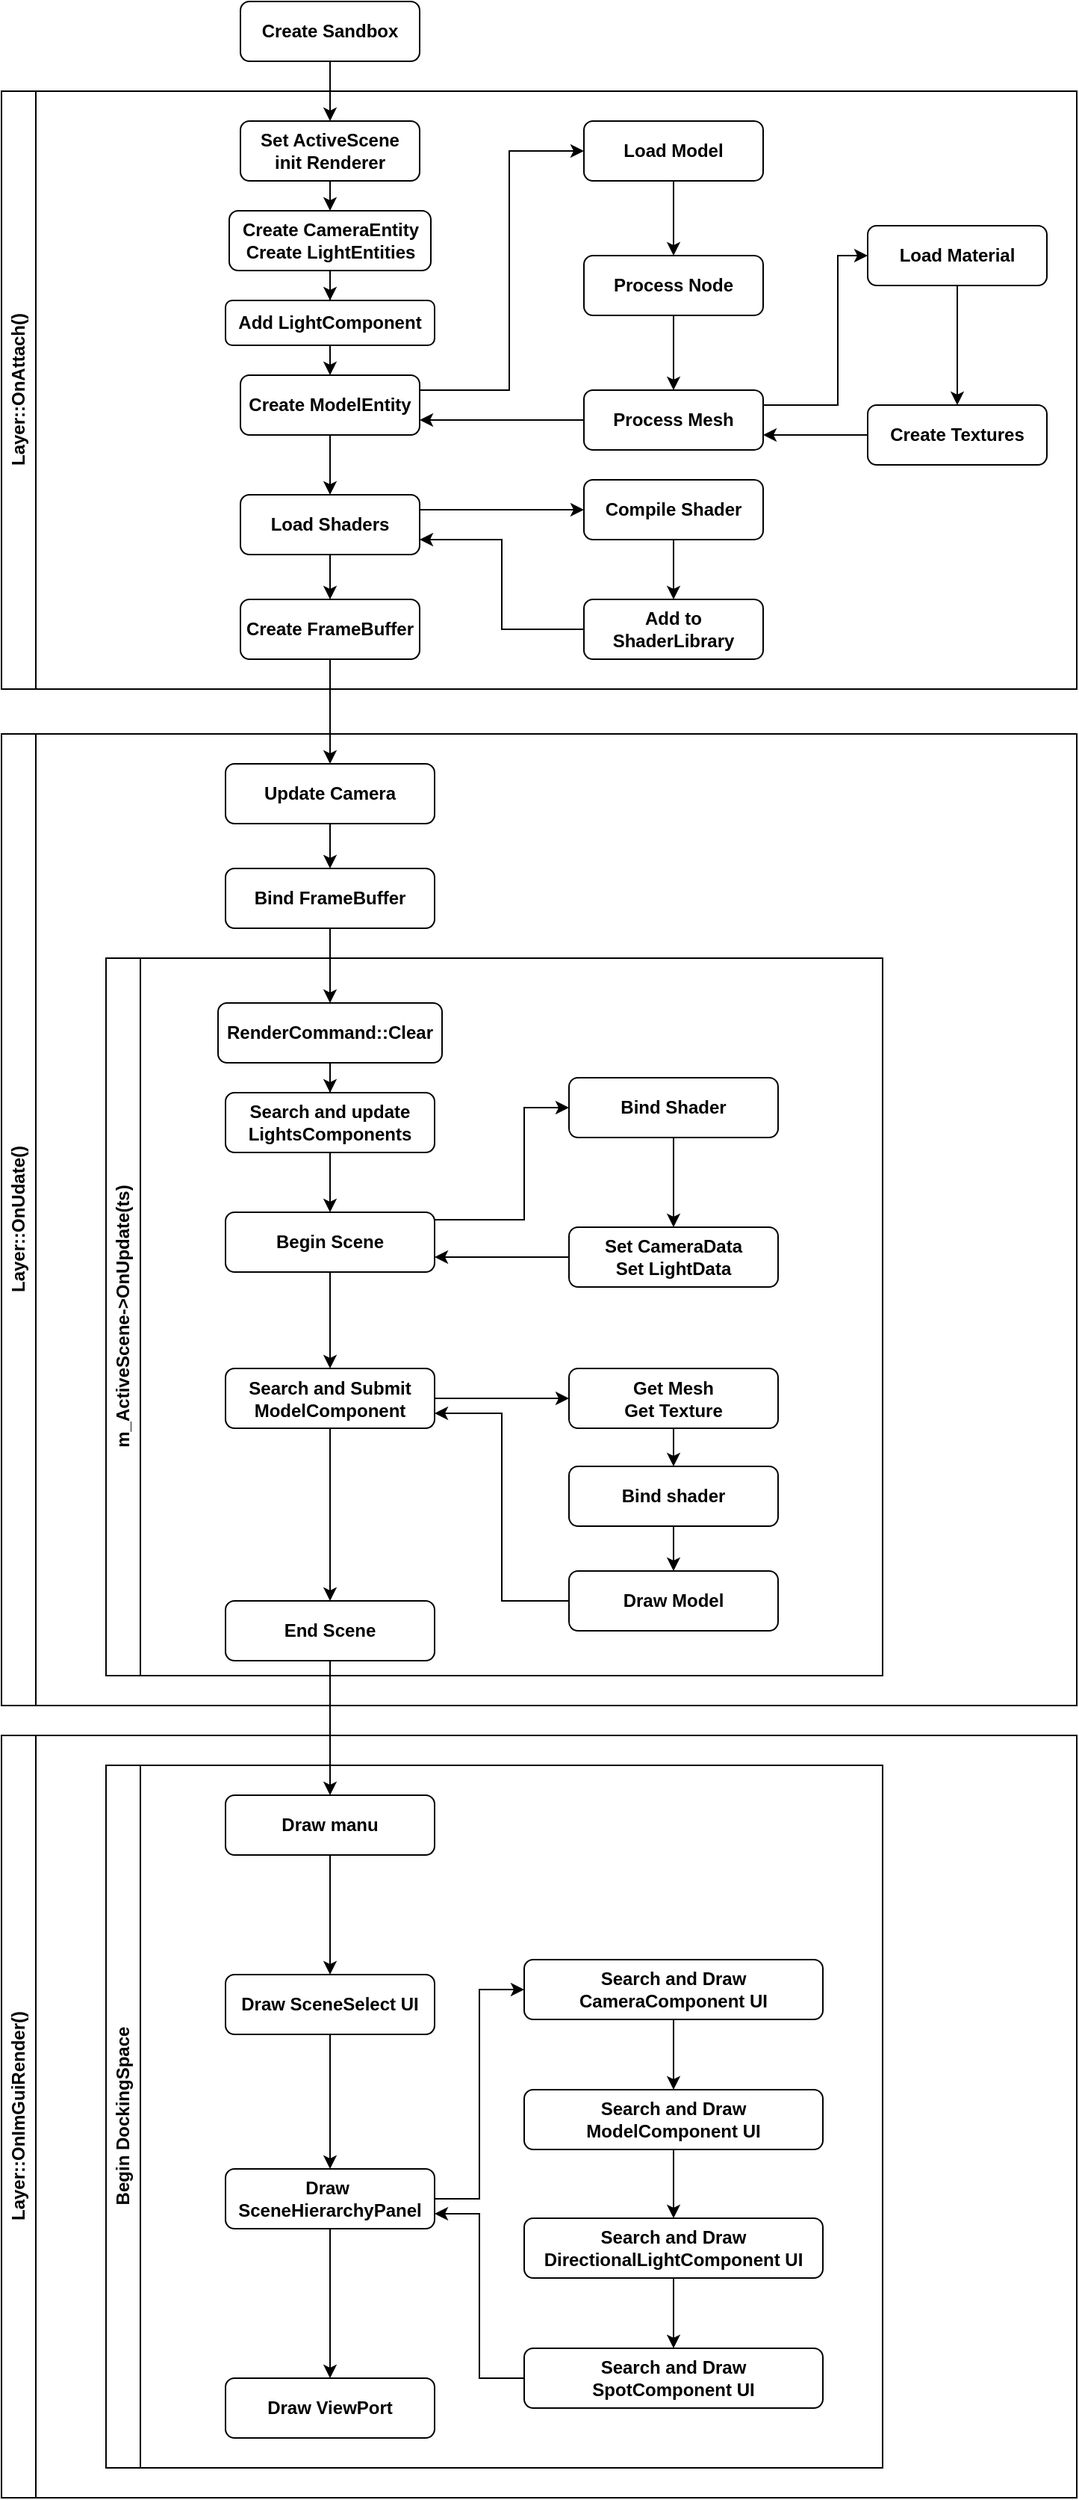 <mxfile version="21.2.8" type="device">
  <diagram id="C5RBs43oDa-KdzZeNtuy" name="Page-1">
    <mxGraphModel dx="668" dy="1566" grid="1" gridSize="10" guides="1" tooltips="1" connect="1" arrows="1" fold="1" page="1" pageScale="1" pageWidth="827" pageHeight="1169" math="0" shadow="0">
      <root>
        <mxCell id="WIyWlLk6GJQsqaUBKTNV-0" />
        <mxCell id="WIyWlLk6GJQsqaUBKTNV-1" parent="WIyWlLk6GJQsqaUBKTNV-0" />
        <mxCell id="mhpDcxZyvDNTd3bWl9Yk-8" style="edgeStyle=orthogonalEdgeStyle;rounded=0;orthogonalLoop=1;jettySize=auto;html=1;exitX=0.5;exitY=1;exitDx=0;exitDy=0;" edge="1" parent="WIyWlLk6GJQsqaUBKTNV-1" source="0_OdmXs04qahzuiCPtqq-19" target="mhpDcxZyvDNTd3bWl9Yk-0">
          <mxGeometry relative="1" as="geometry" />
        </mxCell>
        <mxCell id="0_OdmXs04qahzuiCPtqq-19" value="Create Sandbox&lt;br style=&quot;font-size: 12px;&quot;&gt;" style="rounded=1;whiteSpace=wrap;html=1;fontSize=12;glass=0;strokeWidth=1;shadow=0;fontStyle=1" parent="WIyWlLk6GJQsqaUBKTNV-1" vertex="1">
          <mxGeometry x="160" y="-60" width="120" height="40" as="geometry" />
        </mxCell>
        <mxCell id="0_OdmXs04qahzuiCPtqq-65" value="Layer::OnAttach()" style="swimlane;horizontal=0;whiteSpace=wrap;html=1;fontSize=12;fontStyle=1" parent="WIyWlLk6GJQsqaUBKTNV-1" vertex="1">
          <mxGeometry width="720" height="400" as="geometry" />
        </mxCell>
        <mxCell id="0_OdmXs04qahzuiCPtqq-55" value="Compile Shader" style="rounded=1;whiteSpace=wrap;html=1;fontSize=12;glass=0;strokeWidth=1;shadow=0;fontStyle=1" parent="0_OdmXs04qahzuiCPtqq-65" vertex="1">
          <mxGeometry x="390" y="260" width="120" height="40" as="geometry" />
        </mxCell>
        <mxCell id="0_OdmXs04qahzuiCPtqq-57" value="Add to ShaderLibrary" style="rounded=1;whiteSpace=wrap;html=1;fontSize=12;glass=0;strokeWidth=1;shadow=0;fontStyle=1" parent="0_OdmXs04qahzuiCPtqq-65" vertex="1">
          <mxGeometry x="390" y="340" width="120" height="40" as="geometry" />
        </mxCell>
        <mxCell id="0_OdmXs04qahzuiCPtqq-58" value="" style="edgeStyle=orthogonalEdgeStyle;rounded=0;orthogonalLoop=1;jettySize=auto;html=1;fontSize=12;fontStyle=1" parent="0_OdmXs04qahzuiCPtqq-65" source="0_OdmXs04qahzuiCPtqq-55" target="0_OdmXs04qahzuiCPtqq-57" edge="1">
          <mxGeometry relative="1" as="geometry" />
        </mxCell>
        <mxCell id="mhpDcxZyvDNTd3bWl9Yk-20" value="" style="edgeStyle=orthogonalEdgeStyle;rounded=0;orthogonalLoop=1;jettySize=auto;html=1;" edge="1" parent="0_OdmXs04qahzuiCPtqq-65" source="WIyWlLk6GJQsqaUBKTNV-3" target="mhpDcxZyvDNTd3bWl9Yk-17">
          <mxGeometry relative="1" as="geometry" />
        </mxCell>
        <mxCell id="WIyWlLk6GJQsqaUBKTNV-3" value="Create CameraEntity&lt;br style=&quot;font-size: 12px;&quot;&gt;Create&amp;nbsp;LightEntities" style="rounded=1;whiteSpace=wrap;html=1;fontSize=12;glass=0;strokeWidth=1;shadow=0;fontStyle=1" parent="0_OdmXs04qahzuiCPtqq-65" vertex="1">
          <mxGeometry x="152.5" y="80" width="135" height="40" as="geometry" />
        </mxCell>
        <mxCell id="mhpDcxZyvDNTd3bWl9Yk-9" style="edgeStyle=orthogonalEdgeStyle;rounded=0;orthogonalLoop=1;jettySize=auto;html=1;exitX=0.5;exitY=1;exitDx=0;exitDy=0;entryX=0.5;entryY=0;entryDx=0;entryDy=0;" edge="1" parent="0_OdmXs04qahzuiCPtqq-65" source="mhpDcxZyvDNTd3bWl9Yk-0" target="WIyWlLk6GJQsqaUBKTNV-3">
          <mxGeometry relative="1" as="geometry" />
        </mxCell>
        <mxCell id="mhpDcxZyvDNTd3bWl9Yk-0" value="Set ActiveScene&lt;br&gt;init Renderer" style="rounded=1;whiteSpace=wrap;html=1;fontSize=12;glass=0;strokeWidth=1;shadow=0;fontStyle=1" vertex="1" parent="0_OdmXs04qahzuiCPtqq-65">
          <mxGeometry x="160" y="20" width="120" height="40" as="geometry" />
        </mxCell>
        <mxCell id="0_OdmXs04qahzuiCPtqq-5" value="Create ModelEntity" style="rounded=1;whiteSpace=wrap;html=1;fontSize=12;glass=0;strokeWidth=1;shadow=0;fontStyle=1" parent="0_OdmXs04qahzuiCPtqq-65" vertex="1">
          <mxGeometry x="160" y="190" width="120" height="40" as="geometry" />
        </mxCell>
        <mxCell id="0_OdmXs04qahzuiCPtqq-9" value="Create FrameBuffer" style="rounded=1;whiteSpace=wrap;html=1;fontSize=12;glass=0;strokeWidth=1;shadow=0;fontStyle=1" parent="0_OdmXs04qahzuiCPtqq-65" vertex="1">
          <mxGeometry x="160" y="340" width="120" height="40" as="geometry" />
        </mxCell>
        <mxCell id="0_OdmXs04qahzuiCPtqq-64" style="edgeStyle=orthogonalEdgeStyle;rounded=0;orthogonalLoop=1;jettySize=auto;html=1;entryX=0.5;entryY=0;entryDx=0;entryDy=0;fontSize=12;fontStyle=1" parent="0_OdmXs04qahzuiCPtqq-65" source="0_OdmXs04qahzuiCPtqq-42" target="0_OdmXs04qahzuiCPtqq-9" edge="1">
          <mxGeometry relative="1" as="geometry" />
        </mxCell>
        <mxCell id="0_OdmXs04qahzuiCPtqq-42" value="Load Shaders" style="rounded=1;whiteSpace=wrap;html=1;fontSize=12;glass=0;strokeWidth=1;shadow=0;fontStyle=1" parent="0_OdmXs04qahzuiCPtqq-65" vertex="1">
          <mxGeometry x="160" y="270" width="120" height="40" as="geometry" />
        </mxCell>
        <mxCell id="0_OdmXs04qahzuiCPtqq-56" style="edgeStyle=orthogonalEdgeStyle;rounded=0;orthogonalLoop=1;jettySize=auto;html=1;entryX=0;entryY=0.5;entryDx=0;entryDy=0;fontSize=12;fontStyle=1" parent="0_OdmXs04qahzuiCPtqq-65" source="0_OdmXs04qahzuiCPtqq-42" target="0_OdmXs04qahzuiCPtqq-55" edge="1">
          <mxGeometry relative="1" as="geometry">
            <Array as="points">
              <mxPoint x="330" y="280" />
              <mxPoint x="330" y="280" />
            </Array>
          </mxGeometry>
        </mxCell>
        <mxCell id="0_OdmXs04qahzuiCPtqq-61" style="edgeStyle=orthogonalEdgeStyle;rounded=0;orthogonalLoop=1;jettySize=auto;html=1;entryX=1;entryY=0.75;entryDx=0;entryDy=0;fontSize=12;fontStyle=1" parent="0_OdmXs04qahzuiCPtqq-65" source="0_OdmXs04qahzuiCPtqq-57" target="0_OdmXs04qahzuiCPtqq-42" edge="1">
          <mxGeometry relative="1" as="geometry" />
        </mxCell>
        <mxCell id="0_OdmXs04qahzuiCPtqq-43" value="" style="edgeStyle=orthogonalEdgeStyle;rounded=0;orthogonalLoop=1;jettySize=auto;html=1;fontSize=12;fontStyle=1" parent="0_OdmXs04qahzuiCPtqq-65" source="0_OdmXs04qahzuiCPtqq-5" target="0_OdmXs04qahzuiCPtqq-42" edge="1">
          <mxGeometry relative="1" as="geometry" />
        </mxCell>
        <mxCell id="mhpDcxZyvDNTd3bWl9Yk-21" value="" style="edgeStyle=orthogonalEdgeStyle;rounded=0;orthogonalLoop=1;jettySize=auto;html=1;" edge="1" parent="0_OdmXs04qahzuiCPtqq-65" source="mhpDcxZyvDNTd3bWl9Yk-17">
          <mxGeometry relative="1" as="geometry">
            <mxPoint x="220" y="190" as="targetPoint" />
          </mxGeometry>
        </mxCell>
        <mxCell id="mhpDcxZyvDNTd3bWl9Yk-17" value="Add LightComponent" style="rounded=1;whiteSpace=wrap;html=1;fontSize=12;glass=0;strokeWidth=1;shadow=0;fontStyle=1" vertex="1" parent="0_OdmXs04qahzuiCPtqq-65">
          <mxGeometry x="150" y="140" width="140" height="30" as="geometry" />
        </mxCell>
        <mxCell id="0_OdmXs04qahzuiCPtqq-48" value="Process Mesh" style="rounded=1;whiteSpace=wrap;html=1;fontSize=12;glass=0;strokeWidth=1;shadow=0;fontStyle=1" parent="0_OdmXs04qahzuiCPtqq-65" vertex="1">
          <mxGeometry x="390" y="200" width="120" height="40" as="geometry" />
        </mxCell>
        <mxCell id="0_OdmXs04qahzuiCPtqq-52" style="edgeStyle=orthogonalEdgeStyle;rounded=0;orthogonalLoop=1;jettySize=auto;html=1;entryX=1;entryY=0.75;entryDx=0;entryDy=0;fontSize=12;fontStyle=1" parent="0_OdmXs04qahzuiCPtqq-65" source="0_OdmXs04qahzuiCPtqq-48" target="0_OdmXs04qahzuiCPtqq-5" edge="1">
          <mxGeometry relative="1" as="geometry" />
        </mxCell>
        <mxCell id="0_OdmXs04qahzuiCPtqq-46" value="Process Node" style="rounded=1;whiteSpace=wrap;html=1;fontSize=12;glass=0;strokeWidth=1;shadow=0;fontStyle=1" parent="0_OdmXs04qahzuiCPtqq-65" vertex="1">
          <mxGeometry x="390" y="110" width="120" height="40" as="geometry" />
        </mxCell>
        <mxCell id="0_OdmXs04qahzuiCPtqq-49" value="" style="edgeStyle=orthogonalEdgeStyle;rounded=0;orthogonalLoop=1;jettySize=auto;html=1;fontSize=12;fontStyle=1" parent="0_OdmXs04qahzuiCPtqq-65" source="0_OdmXs04qahzuiCPtqq-46" target="0_OdmXs04qahzuiCPtqq-48" edge="1">
          <mxGeometry relative="1" as="geometry" />
        </mxCell>
        <mxCell id="0_OdmXs04qahzuiCPtqq-59" value="Create Textures" style="rounded=1;whiteSpace=wrap;html=1;fontSize=12;glass=0;strokeWidth=1;shadow=0;fontStyle=1" parent="0_OdmXs04qahzuiCPtqq-65" vertex="1">
          <mxGeometry x="580" y="210" width="120" height="40" as="geometry" />
        </mxCell>
        <mxCell id="0_OdmXs04qahzuiCPtqq-62" style="edgeStyle=orthogonalEdgeStyle;rounded=0;orthogonalLoop=1;jettySize=auto;html=1;entryX=1;entryY=0.75;entryDx=0;entryDy=0;fontSize=12;fontStyle=1" parent="0_OdmXs04qahzuiCPtqq-65" source="0_OdmXs04qahzuiCPtqq-59" target="0_OdmXs04qahzuiCPtqq-48" edge="1">
          <mxGeometry relative="1" as="geometry" />
        </mxCell>
        <mxCell id="0_OdmXs04qahzuiCPtqq-50" value="Load Material" style="rounded=1;whiteSpace=wrap;html=1;fontSize=12;glass=0;strokeWidth=1;shadow=0;fontStyle=1" parent="0_OdmXs04qahzuiCPtqq-65" vertex="1">
          <mxGeometry x="580" y="90" width="120" height="40" as="geometry" />
        </mxCell>
        <mxCell id="0_OdmXs04qahzuiCPtqq-60" value="" style="edgeStyle=orthogonalEdgeStyle;rounded=0;orthogonalLoop=1;jettySize=auto;html=1;fontSize=12;fontStyle=1;entryX=0.5;entryY=0;entryDx=0;entryDy=0;exitX=0.5;exitY=1;exitDx=0;exitDy=0;" parent="0_OdmXs04qahzuiCPtqq-65" source="0_OdmXs04qahzuiCPtqq-50" target="0_OdmXs04qahzuiCPtqq-59" edge="1">
          <mxGeometry relative="1" as="geometry">
            <Array as="points">
              <mxPoint x="640" y="160" />
              <mxPoint x="640" y="160" />
            </Array>
          </mxGeometry>
        </mxCell>
        <mxCell id="0_OdmXs04qahzuiCPtqq-51" value="" style="edgeStyle=orthogonalEdgeStyle;rounded=0;orthogonalLoop=1;jettySize=auto;html=1;fontSize=12;fontStyle=1;exitX=1;exitY=0.25;exitDx=0;exitDy=0;entryX=0;entryY=0.5;entryDx=0;entryDy=0;" parent="0_OdmXs04qahzuiCPtqq-65" source="0_OdmXs04qahzuiCPtqq-48" target="0_OdmXs04qahzuiCPtqq-50" edge="1">
          <mxGeometry relative="1" as="geometry">
            <Array as="points">
              <mxPoint x="560" y="210" />
              <mxPoint x="560" y="110" />
            </Array>
          </mxGeometry>
        </mxCell>
        <mxCell id="0_OdmXs04qahzuiCPtqq-44" value="Load Model" style="rounded=1;whiteSpace=wrap;html=1;fontSize=12;glass=0;strokeWidth=1;shadow=0;fontStyle=1" parent="0_OdmXs04qahzuiCPtqq-65" vertex="1">
          <mxGeometry x="390" y="20" width="120" height="40" as="geometry" />
        </mxCell>
        <mxCell id="0_OdmXs04qahzuiCPtqq-45" value="" style="edgeStyle=orthogonalEdgeStyle;rounded=0;orthogonalLoop=1;jettySize=auto;html=1;fontSize=12;fontStyle=1;exitX=1;exitY=0.25;exitDx=0;exitDy=0;entryX=0;entryY=0.5;entryDx=0;entryDy=0;" parent="0_OdmXs04qahzuiCPtqq-65" source="0_OdmXs04qahzuiCPtqq-5" target="0_OdmXs04qahzuiCPtqq-44" edge="1">
          <mxGeometry relative="1" as="geometry">
            <Array as="points">
              <mxPoint x="340" y="200" />
              <mxPoint x="340" y="40" />
            </Array>
          </mxGeometry>
        </mxCell>
        <mxCell id="0_OdmXs04qahzuiCPtqq-47" value="" style="edgeStyle=orthogonalEdgeStyle;rounded=0;orthogonalLoop=1;jettySize=auto;html=1;fontSize=12;fontStyle=1" parent="0_OdmXs04qahzuiCPtqq-65" source="0_OdmXs04qahzuiCPtqq-44" target="0_OdmXs04qahzuiCPtqq-46" edge="1">
          <mxGeometry relative="1" as="geometry" />
        </mxCell>
        <mxCell id="0_OdmXs04qahzuiCPtqq-66" value="Layer::OnUdate()" style="swimlane;horizontal=0;whiteSpace=wrap;html=1;fontSize=12;fontStyle=1" parent="WIyWlLk6GJQsqaUBKTNV-1" vertex="1">
          <mxGeometry y="430" width="720" height="650" as="geometry" />
        </mxCell>
        <mxCell id="0_OdmXs04qahzuiCPtqq-15" value="Bind FrameBuffer" style="rounded=1;whiteSpace=wrap;html=1;fontSize=12;glass=0;strokeWidth=1;shadow=0;fontStyle=1" parent="0_OdmXs04qahzuiCPtqq-66" vertex="1">
          <mxGeometry x="150" y="90" width="140" height="40" as="geometry" />
        </mxCell>
        <mxCell id="0_OdmXs04qahzuiCPtqq-18" value="" style="edgeStyle=orthogonalEdgeStyle;rounded=0;orthogonalLoop=1;jettySize=auto;html=1;fontSize=12;fontStyle=1" parent="0_OdmXs04qahzuiCPtqq-66" source="0_OdmXs04qahzuiCPtqq-15" target="0_OdmXs04qahzuiCPtqq-17" edge="1">
          <mxGeometry relative="1" as="geometry" />
        </mxCell>
        <mxCell id="mhpDcxZyvDNTd3bWl9Yk-10" value="			m_ActiveScene-&amp;gt;OnUpdate(ts)" style="swimlane;horizontal=0;whiteSpace=wrap;html=1;fontSize=12;fontStyle=1" vertex="1" parent="0_OdmXs04qahzuiCPtqq-66">
          <mxGeometry x="70" y="150" width="520" height="480" as="geometry" />
        </mxCell>
        <mxCell id="0_OdmXs04qahzuiCPtqq-21" value="Search and update&lt;br&gt;LightsComponents" style="rounded=1;whiteSpace=wrap;html=1;fontSize=12;glass=0;strokeWidth=1;shadow=0;fontStyle=1" parent="mhpDcxZyvDNTd3bWl9Yk-10" vertex="1">
          <mxGeometry x="80" y="90" width="140" height="40" as="geometry" />
        </mxCell>
        <mxCell id="0_OdmXs04qahzuiCPtqq-22" value="" style="edgeStyle=orthogonalEdgeStyle;rounded=0;orthogonalLoop=1;jettySize=auto;html=1;fontSize=12;fontStyle=1" parent="mhpDcxZyvDNTd3bWl9Yk-10" source="0_OdmXs04qahzuiCPtqq-17" target="0_OdmXs04qahzuiCPtqq-21" edge="1">
          <mxGeometry relative="1" as="geometry" />
        </mxCell>
        <mxCell id="0_OdmXs04qahzuiCPtqq-23" value="Begin Scene" style="rounded=1;whiteSpace=wrap;html=1;fontSize=12;glass=0;strokeWidth=1;shadow=0;fontStyle=1" parent="mhpDcxZyvDNTd3bWl9Yk-10" vertex="1">
          <mxGeometry x="80" y="170" width="140" height="40" as="geometry" />
        </mxCell>
        <mxCell id="0_OdmXs04qahzuiCPtqq-24" value="" style="edgeStyle=orthogonalEdgeStyle;rounded=0;orthogonalLoop=1;jettySize=auto;html=1;fontSize=12;fontStyle=1" parent="mhpDcxZyvDNTd3bWl9Yk-10" source="0_OdmXs04qahzuiCPtqq-21" target="0_OdmXs04qahzuiCPtqq-23" edge="1">
          <mxGeometry relative="1" as="geometry" />
        </mxCell>
        <mxCell id="0_OdmXs04qahzuiCPtqq-25" value="Bind Shader" style="rounded=1;whiteSpace=wrap;html=1;fontSize=12;glass=0;strokeWidth=1;shadow=0;fontStyle=1" parent="mhpDcxZyvDNTd3bWl9Yk-10" vertex="1">
          <mxGeometry x="310" y="80" width="140" height="40" as="geometry" />
        </mxCell>
        <mxCell id="0_OdmXs04qahzuiCPtqq-26" value="" style="edgeStyle=orthogonalEdgeStyle;rounded=0;orthogonalLoop=1;jettySize=auto;html=1;fontSize=12;fontStyle=1" parent="mhpDcxZyvDNTd3bWl9Yk-10" source="0_OdmXs04qahzuiCPtqq-23" target="0_OdmXs04qahzuiCPtqq-25" edge="1">
          <mxGeometry relative="1" as="geometry">
            <Array as="points">
              <mxPoint x="280" y="175" />
              <mxPoint x="280" y="100" />
            </Array>
          </mxGeometry>
        </mxCell>
        <mxCell id="0_OdmXs04qahzuiCPtqq-40" style="edgeStyle=orthogonalEdgeStyle;rounded=0;orthogonalLoop=1;jettySize=auto;html=1;entryX=1;entryY=0.75;entryDx=0;entryDy=0;fontSize=12;fontStyle=1" parent="mhpDcxZyvDNTd3bWl9Yk-10" source="0_OdmXs04qahzuiCPtqq-27" target="0_OdmXs04qahzuiCPtqq-23" edge="1">
          <mxGeometry relative="1" as="geometry" />
        </mxCell>
        <mxCell id="0_OdmXs04qahzuiCPtqq-27" value="Set CameraData&lt;br style=&quot;font-size: 12px;&quot;&gt;Set LightData" style="rounded=1;whiteSpace=wrap;html=1;fontSize=12;glass=0;strokeWidth=1;shadow=0;fontStyle=1" parent="mhpDcxZyvDNTd3bWl9Yk-10" vertex="1">
          <mxGeometry x="310" y="180" width="140" height="40" as="geometry" />
        </mxCell>
        <mxCell id="0_OdmXs04qahzuiCPtqq-28" value="" style="edgeStyle=orthogonalEdgeStyle;rounded=0;orthogonalLoop=1;jettySize=auto;html=1;fontSize=12;fontStyle=1" parent="mhpDcxZyvDNTd3bWl9Yk-10" source="0_OdmXs04qahzuiCPtqq-25" target="0_OdmXs04qahzuiCPtqq-27" edge="1">
          <mxGeometry relative="1" as="geometry" />
        </mxCell>
        <mxCell id="0_OdmXs04qahzuiCPtqq-29" value="Search and Submit&lt;br&gt;ModelComponent" style="rounded=1;whiteSpace=wrap;html=1;fontSize=12;glass=0;strokeWidth=1;shadow=0;fontStyle=1" parent="mhpDcxZyvDNTd3bWl9Yk-10" vertex="1">
          <mxGeometry x="80" y="274.5" width="140" height="40" as="geometry" />
        </mxCell>
        <mxCell id="0_OdmXs04qahzuiCPtqq-30" value="" style="edgeStyle=orthogonalEdgeStyle;rounded=0;orthogonalLoop=1;jettySize=auto;html=1;fontSize=12;fontStyle=1" parent="mhpDcxZyvDNTd3bWl9Yk-10" source="0_OdmXs04qahzuiCPtqq-23" target="0_OdmXs04qahzuiCPtqq-29" edge="1">
          <mxGeometry relative="1" as="geometry" />
        </mxCell>
        <mxCell id="0_OdmXs04qahzuiCPtqq-31" value="Get Mesh&lt;br style=&quot;font-size: 12px;&quot;&gt;Get&amp;nbsp;Texture" style="rounded=1;whiteSpace=wrap;html=1;fontSize=12;glass=0;strokeWidth=1;shadow=0;fontStyle=1" parent="mhpDcxZyvDNTd3bWl9Yk-10" vertex="1">
          <mxGeometry x="310" y="274.5" width="140" height="40" as="geometry" />
        </mxCell>
        <mxCell id="0_OdmXs04qahzuiCPtqq-32" value="" style="edgeStyle=orthogonalEdgeStyle;rounded=0;orthogonalLoop=1;jettySize=auto;html=1;fontSize=12;fontStyle=1" parent="mhpDcxZyvDNTd3bWl9Yk-10" source="0_OdmXs04qahzuiCPtqq-29" target="0_OdmXs04qahzuiCPtqq-31" edge="1">
          <mxGeometry relative="1" as="geometry" />
        </mxCell>
        <mxCell id="0_OdmXs04qahzuiCPtqq-33" value="End Scene" style="rounded=1;whiteSpace=wrap;html=1;fontSize=12;glass=0;strokeWidth=1;shadow=0;fontStyle=1" parent="mhpDcxZyvDNTd3bWl9Yk-10" vertex="1">
          <mxGeometry x="80" y="430" width="140" height="40" as="geometry" />
        </mxCell>
        <mxCell id="0_OdmXs04qahzuiCPtqq-34" value="" style="edgeStyle=orthogonalEdgeStyle;rounded=0;orthogonalLoop=1;jettySize=auto;html=1;fontSize=12;fontStyle=1" parent="mhpDcxZyvDNTd3bWl9Yk-10" source="0_OdmXs04qahzuiCPtqq-29" target="0_OdmXs04qahzuiCPtqq-33" edge="1">
          <mxGeometry relative="1" as="geometry" />
        </mxCell>
        <mxCell id="0_OdmXs04qahzuiCPtqq-35" value="Bind shader" style="rounded=1;whiteSpace=wrap;html=1;fontSize=12;glass=0;strokeWidth=1;shadow=0;fontStyle=1" parent="mhpDcxZyvDNTd3bWl9Yk-10" vertex="1">
          <mxGeometry x="310" y="340" width="140" height="40" as="geometry" />
        </mxCell>
        <mxCell id="0_OdmXs04qahzuiCPtqq-36" value="" style="edgeStyle=orthogonalEdgeStyle;rounded=0;orthogonalLoop=1;jettySize=auto;html=1;fontSize=12;fontStyle=1" parent="mhpDcxZyvDNTd3bWl9Yk-10" source="0_OdmXs04qahzuiCPtqq-31" target="0_OdmXs04qahzuiCPtqq-35" edge="1">
          <mxGeometry relative="1" as="geometry" />
        </mxCell>
        <mxCell id="0_OdmXs04qahzuiCPtqq-39" style="edgeStyle=orthogonalEdgeStyle;rounded=0;orthogonalLoop=1;jettySize=auto;html=1;entryX=1;entryY=0.75;entryDx=0;entryDy=0;fontSize=12;fontStyle=1" parent="mhpDcxZyvDNTd3bWl9Yk-10" source="0_OdmXs04qahzuiCPtqq-37" target="0_OdmXs04qahzuiCPtqq-29" edge="1">
          <mxGeometry relative="1" as="geometry" />
        </mxCell>
        <mxCell id="0_OdmXs04qahzuiCPtqq-37" value="Draw Model" style="rounded=1;whiteSpace=wrap;html=1;fontSize=12;glass=0;strokeWidth=1;shadow=0;fontStyle=1" parent="mhpDcxZyvDNTd3bWl9Yk-10" vertex="1">
          <mxGeometry x="310" y="410" width="140" height="40" as="geometry" />
        </mxCell>
        <mxCell id="0_OdmXs04qahzuiCPtqq-38" value="" style="edgeStyle=orthogonalEdgeStyle;rounded=0;orthogonalLoop=1;jettySize=auto;html=1;fontSize=12;fontStyle=1" parent="mhpDcxZyvDNTd3bWl9Yk-10" source="0_OdmXs04qahzuiCPtqq-35" target="0_OdmXs04qahzuiCPtqq-37" edge="1">
          <mxGeometry relative="1" as="geometry" />
        </mxCell>
        <mxCell id="0_OdmXs04qahzuiCPtqq-17" value="RenderCommand::Clear" style="rounded=1;whiteSpace=wrap;html=1;fontSize=12;glass=0;strokeWidth=1;shadow=0;fontStyle=1" parent="mhpDcxZyvDNTd3bWl9Yk-10" vertex="1">
          <mxGeometry x="75" y="30" width="150" height="40" as="geometry" />
        </mxCell>
        <mxCell id="mhpDcxZyvDNTd3bWl9Yk-78" style="edgeStyle=orthogonalEdgeStyle;rounded=0;orthogonalLoop=1;jettySize=auto;html=1;entryX=0.5;entryY=0;entryDx=0;entryDy=0;" edge="1" parent="0_OdmXs04qahzuiCPtqq-66" source="mhpDcxZyvDNTd3bWl9Yk-76" target="0_OdmXs04qahzuiCPtqq-15">
          <mxGeometry relative="1" as="geometry" />
        </mxCell>
        <mxCell id="mhpDcxZyvDNTd3bWl9Yk-76" value="Update Camera" style="rounded=1;whiteSpace=wrap;html=1;fontSize=12;glass=0;strokeWidth=1;shadow=0;fontStyle=1" vertex="1" parent="0_OdmXs04qahzuiCPtqq-66">
          <mxGeometry x="150" y="20" width="140" height="40" as="geometry" />
        </mxCell>
        <mxCell id="mhpDcxZyvDNTd3bWl9Yk-22" value="Layer::OnImGuiRender()" style="swimlane;horizontal=0;whiteSpace=wrap;html=1;fontSize=12;fontStyle=1" vertex="1" parent="WIyWlLk6GJQsqaUBKTNV-1">
          <mxGeometry y="1100" width="720" height="510" as="geometry" />
        </mxCell>
        <mxCell id="mhpDcxZyvDNTd3bWl9Yk-52" value="Begin DockingSpace" style="swimlane;horizontal=0;whiteSpace=wrap;html=1;fontSize=12;fontStyle=1" vertex="1" parent="mhpDcxZyvDNTd3bWl9Yk-22">
          <mxGeometry x="70" y="20" width="520" height="470" as="geometry" />
        </mxCell>
        <mxCell id="mhpDcxZyvDNTd3bWl9Yk-80" value="" style="edgeStyle=orthogonalEdgeStyle;rounded=0;orthogonalLoop=1;jettySize=auto;html=1;entryX=0.5;entryY=0;entryDx=0;entryDy=0;" edge="1" parent="mhpDcxZyvDNTd3bWl9Yk-52" source="mhpDcxZyvDNTd3bWl9Yk-74" target="mhpDcxZyvDNTd3bWl9Yk-84">
          <mxGeometry relative="1" as="geometry">
            <mxPoint x="150.0" y="80" as="targetPoint" />
          </mxGeometry>
        </mxCell>
        <mxCell id="mhpDcxZyvDNTd3bWl9Yk-74" value="Draw manu" style="rounded=1;whiteSpace=wrap;html=1;fontSize=12;glass=0;strokeWidth=1;shadow=0;fontStyle=1" vertex="1" parent="mhpDcxZyvDNTd3bWl9Yk-52">
          <mxGeometry x="80" y="20" width="140" height="40" as="geometry" />
        </mxCell>
        <mxCell id="mhpDcxZyvDNTd3bWl9Yk-89" value="" style="edgeStyle=orthogonalEdgeStyle;rounded=0;orthogonalLoop=1;jettySize=auto;html=1;" edge="1" parent="mhpDcxZyvDNTd3bWl9Yk-52" source="mhpDcxZyvDNTd3bWl9Yk-81" target="mhpDcxZyvDNTd3bWl9Yk-88">
          <mxGeometry relative="1" as="geometry" />
        </mxCell>
        <mxCell id="mhpDcxZyvDNTd3bWl9Yk-98" style="edgeStyle=orthogonalEdgeStyle;rounded=0;orthogonalLoop=1;jettySize=auto;html=1;entryX=0;entryY=0.5;entryDx=0;entryDy=0;" edge="1" parent="mhpDcxZyvDNTd3bWl9Yk-52" source="mhpDcxZyvDNTd3bWl9Yk-81" target="mhpDcxZyvDNTd3bWl9Yk-90">
          <mxGeometry relative="1" as="geometry" />
        </mxCell>
        <mxCell id="mhpDcxZyvDNTd3bWl9Yk-81" value="			Draw&amp;nbsp;&lt;br&gt;SceneHierarchyPanel" style="rounded=1;whiteSpace=wrap;html=1;fontSize=12;glass=0;strokeWidth=1;shadow=0;fontStyle=1" vertex="1" parent="mhpDcxZyvDNTd3bWl9Yk-52">
          <mxGeometry x="80" y="270" width="140" height="40" as="geometry" />
        </mxCell>
        <mxCell id="mhpDcxZyvDNTd3bWl9Yk-87" value="" style="edgeStyle=orthogonalEdgeStyle;rounded=0;orthogonalLoop=1;jettySize=auto;html=1;" edge="1" parent="mhpDcxZyvDNTd3bWl9Yk-52" source="mhpDcxZyvDNTd3bWl9Yk-84" target="mhpDcxZyvDNTd3bWl9Yk-81">
          <mxGeometry relative="1" as="geometry" />
        </mxCell>
        <mxCell id="mhpDcxZyvDNTd3bWl9Yk-84" value="Draw SceneSelect UI" style="rounded=1;whiteSpace=wrap;html=1;fontSize=12;glass=0;strokeWidth=1;shadow=0;fontStyle=1" vertex="1" parent="mhpDcxZyvDNTd3bWl9Yk-52">
          <mxGeometry x="80" y="140" width="140" height="40" as="geometry" />
        </mxCell>
        <mxCell id="mhpDcxZyvDNTd3bWl9Yk-88" value="			Draw ViewPort" style="rounded=1;whiteSpace=wrap;html=1;fontSize=12;glass=0;strokeWidth=1;shadow=0;fontStyle=1" vertex="1" parent="mhpDcxZyvDNTd3bWl9Yk-52">
          <mxGeometry x="80" y="410" width="140" height="40" as="geometry" />
        </mxCell>
        <mxCell id="mhpDcxZyvDNTd3bWl9Yk-93" value="" style="edgeStyle=orthogonalEdgeStyle;rounded=0;orthogonalLoop=1;jettySize=auto;html=1;" edge="1" parent="mhpDcxZyvDNTd3bWl9Yk-52" source="mhpDcxZyvDNTd3bWl9Yk-90" target="mhpDcxZyvDNTd3bWl9Yk-92">
          <mxGeometry relative="1" as="geometry" />
        </mxCell>
        <mxCell id="mhpDcxZyvDNTd3bWl9Yk-90" value="Search and Draw&lt;br&gt;CameraComponent UI" style="rounded=1;whiteSpace=wrap;html=1;fontSize=12;glass=0;strokeWidth=1;shadow=0;fontStyle=1" vertex="1" parent="mhpDcxZyvDNTd3bWl9Yk-52">
          <mxGeometry x="280" y="130" width="200" height="40" as="geometry" />
        </mxCell>
        <mxCell id="mhpDcxZyvDNTd3bWl9Yk-95" value="" style="edgeStyle=orthogonalEdgeStyle;rounded=0;orthogonalLoop=1;jettySize=auto;html=1;" edge="1" parent="mhpDcxZyvDNTd3bWl9Yk-52" source="mhpDcxZyvDNTd3bWl9Yk-92" target="mhpDcxZyvDNTd3bWl9Yk-94">
          <mxGeometry relative="1" as="geometry" />
        </mxCell>
        <mxCell id="mhpDcxZyvDNTd3bWl9Yk-92" value="Search and Draw&lt;br&gt;ModelComponent UI" style="rounded=1;whiteSpace=wrap;html=1;fontSize=12;glass=0;strokeWidth=1;shadow=0;fontStyle=1" vertex="1" parent="mhpDcxZyvDNTd3bWl9Yk-52">
          <mxGeometry x="280" y="217" width="200" height="40" as="geometry" />
        </mxCell>
        <mxCell id="mhpDcxZyvDNTd3bWl9Yk-97" value="" style="edgeStyle=orthogonalEdgeStyle;rounded=0;orthogonalLoop=1;jettySize=auto;html=1;" edge="1" parent="mhpDcxZyvDNTd3bWl9Yk-52" source="mhpDcxZyvDNTd3bWl9Yk-94" target="mhpDcxZyvDNTd3bWl9Yk-96">
          <mxGeometry relative="1" as="geometry" />
        </mxCell>
        <mxCell id="mhpDcxZyvDNTd3bWl9Yk-94" value="Search and Draw&lt;br&gt;DirectionalLightComponent UI" style="rounded=1;whiteSpace=wrap;html=1;fontSize=12;glass=0;strokeWidth=1;shadow=0;fontStyle=1" vertex="1" parent="mhpDcxZyvDNTd3bWl9Yk-52">
          <mxGeometry x="280" y="303" width="200" height="40" as="geometry" />
        </mxCell>
        <mxCell id="mhpDcxZyvDNTd3bWl9Yk-99" style="edgeStyle=orthogonalEdgeStyle;rounded=0;orthogonalLoop=1;jettySize=auto;html=1;entryX=1;entryY=0.75;entryDx=0;entryDy=0;" edge="1" parent="mhpDcxZyvDNTd3bWl9Yk-52" source="mhpDcxZyvDNTd3bWl9Yk-96" target="mhpDcxZyvDNTd3bWl9Yk-81">
          <mxGeometry relative="1" as="geometry" />
        </mxCell>
        <mxCell id="mhpDcxZyvDNTd3bWl9Yk-96" value="Search and Draw&lt;br&gt;SpotComponent UI" style="rounded=1;whiteSpace=wrap;html=1;fontSize=12;glass=0;strokeWidth=1;shadow=0;fontStyle=1" vertex="1" parent="mhpDcxZyvDNTd3bWl9Yk-52">
          <mxGeometry x="280" y="390" width="200" height="40" as="geometry" />
        </mxCell>
        <mxCell id="mhpDcxZyvDNTd3bWl9Yk-51" style="edgeStyle=orthogonalEdgeStyle;rounded=0;orthogonalLoop=1;jettySize=auto;html=1;entryX=0.5;entryY=0;entryDx=0;entryDy=0;" edge="1" parent="WIyWlLk6GJQsqaUBKTNV-1" source="0_OdmXs04qahzuiCPtqq-33" target="mhpDcxZyvDNTd3bWl9Yk-74">
          <mxGeometry relative="1" as="geometry">
            <mxPoint x="220" y="1060" as="targetPoint" />
          </mxGeometry>
        </mxCell>
        <mxCell id="mhpDcxZyvDNTd3bWl9Yk-77" style="edgeStyle=orthogonalEdgeStyle;rounded=0;orthogonalLoop=1;jettySize=auto;html=1;entryX=0.5;entryY=0;entryDx=0;entryDy=0;" edge="1" parent="WIyWlLk6GJQsqaUBKTNV-1" source="0_OdmXs04qahzuiCPtqq-9" target="mhpDcxZyvDNTd3bWl9Yk-76">
          <mxGeometry relative="1" as="geometry" />
        </mxCell>
      </root>
    </mxGraphModel>
  </diagram>
</mxfile>
